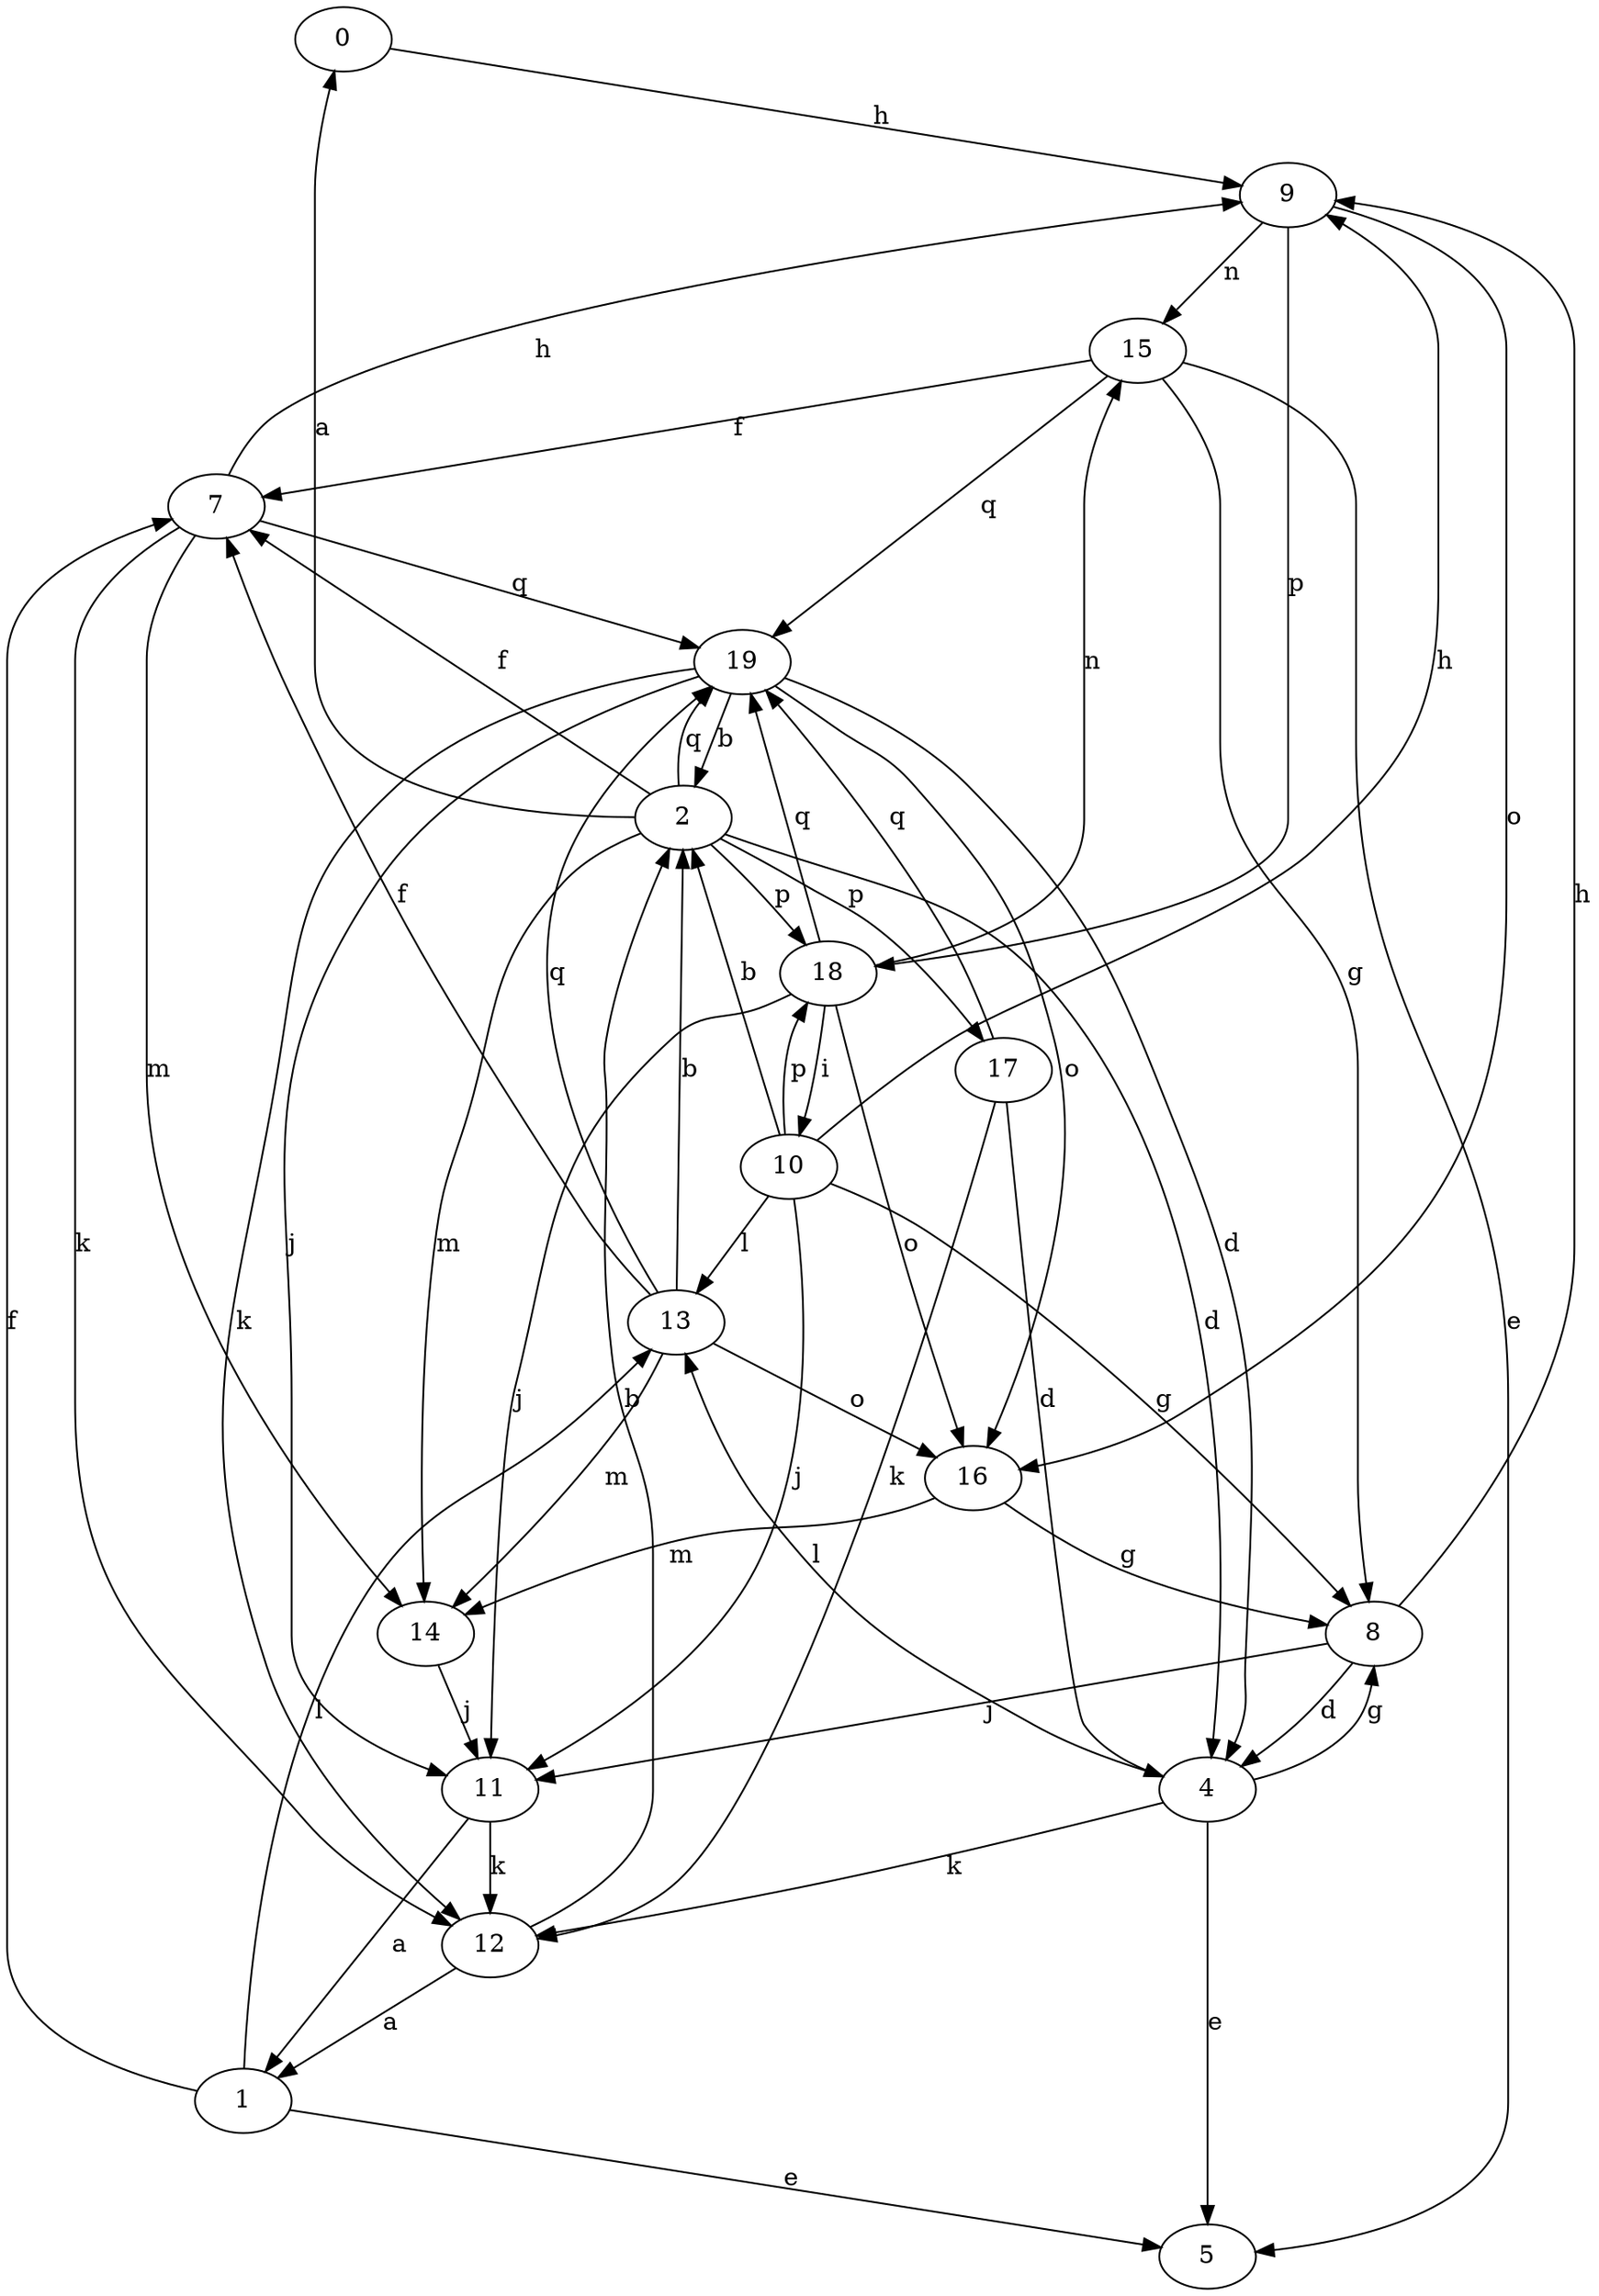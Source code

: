 strict digraph  {
0;
1;
2;
4;
5;
7;
8;
9;
10;
11;
12;
13;
14;
15;
16;
17;
18;
19;
0 -> 9  [label=h];
1 -> 5  [label=e];
1 -> 7  [label=f];
1 -> 13  [label=l];
2 -> 0  [label=a];
2 -> 4  [label=d];
2 -> 7  [label=f];
2 -> 14  [label=m];
2 -> 17  [label=p];
2 -> 18  [label=p];
2 -> 19  [label=q];
4 -> 5  [label=e];
4 -> 8  [label=g];
4 -> 12  [label=k];
4 -> 13  [label=l];
7 -> 9  [label=h];
7 -> 12  [label=k];
7 -> 14  [label=m];
7 -> 19  [label=q];
8 -> 4  [label=d];
8 -> 9  [label=h];
8 -> 11  [label=j];
9 -> 15  [label=n];
9 -> 16  [label=o];
9 -> 18  [label=p];
10 -> 2  [label=b];
10 -> 8  [label=g];
10 -> 9  [label=h];
10 -> 11  [label=j];
10 -> 13  [label=l];
10 -> 18  [label=p];
11 -> 1  [label=a];
11 -> 12  [label=k];
12 -> 1  [label=a];
12 -> 2  [label=b];
13 -> 2  [label=b];
13 -> 7  [label=f];
13 -> 14  [label=m];
13 -> 16  [label=o];
13 -> 19  [label=q];
14 -> 11  [label=j];
15 -> 5  [label=e];
15 -> 7  [label=f];
15 -> 8  [label=g];
15 -> 19  [label=q];
16 -> 8  [label=g];
16 -> 14  [label=m];
17 -> 4  [label=d];
17 -> 12  [label=k];
17 -> 19  [label=q];
18 -> 10  [label=i];
18 -> 11  [label=j];
18 -> 15  [label=n];
18 -> 16  [label=o];
18 -> 19  [label=q];
19 -> 2  [label=b];
19 -> 4  [label=d];
19 -> 11  [label=j];
19 -> 12  [label=k];
19 -> 16  [label=o];
}
